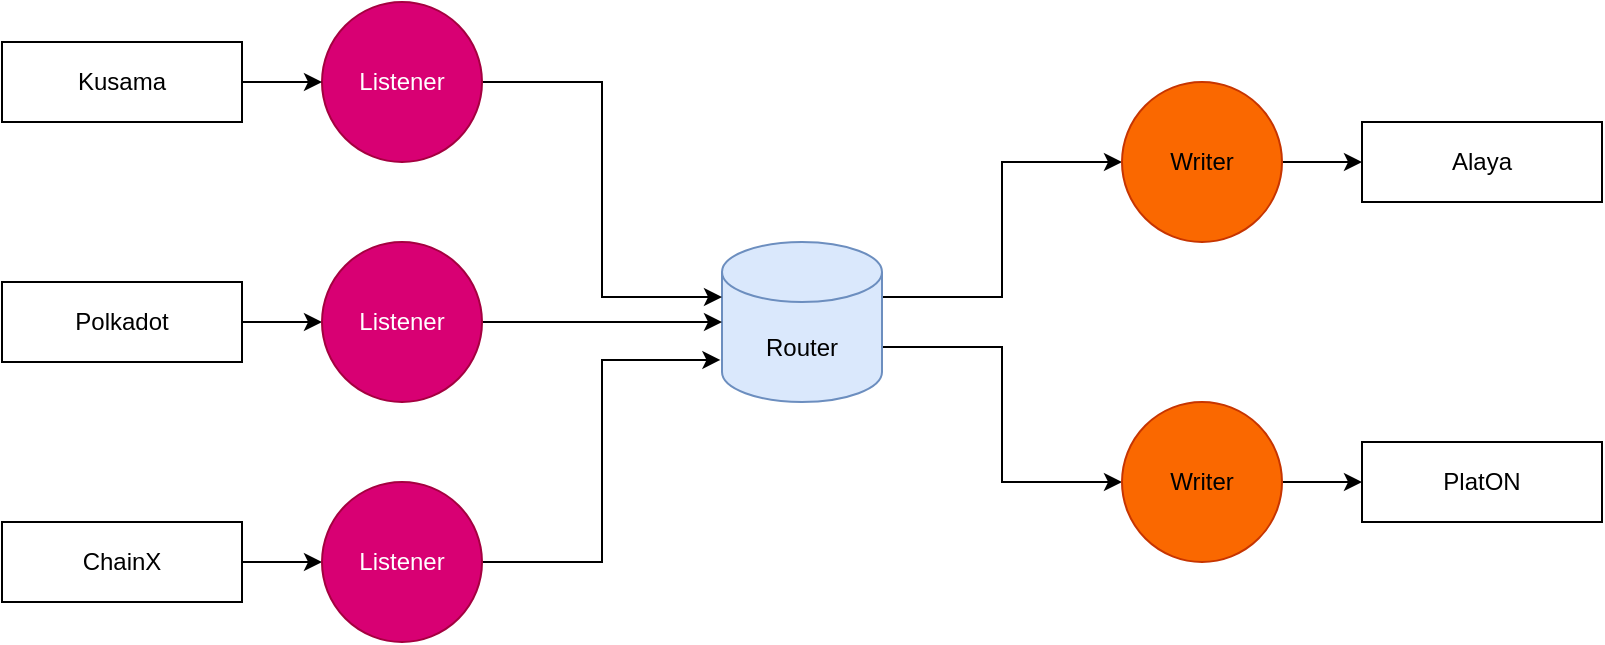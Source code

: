 <mxfile version="14.6.13" type="github">
  <diagram id="asCBje-i30miSvZEYgSj" name="第 1 页">
    <mxGraphModel dx="1185" dy="751" grid="1" gridSize="10" guides="1" tooltips="1" connect="1" arrows="1" fold="1" page="1" pageScale="1" pageWidth="827" pageHeight="1169" math="0" shadow="0">
      <root>
        <mxCell id="0" />
        <mxCell id="1" parent="0" />
        <mxCell id="Mn7SLbsGn0sgGQLMaBHH-30" style="edgeStyle=orthogonalEdgeStyle;rounded=0;orthogonalLoop=1;jettySize=auto;html=1;exitX=1;exitY=0;exitDx=0;exitDy=27.5;exitPerimeter=0;entryX=0;entryY=0.5;entryDx=0;entryDy=0;" edge="1" parent="1" source="Mn7SLbsGn0sgGQLMaBHH-2" target="Mn7SLbsGn0sgGQLMaBHH-3">
          <mxGeometry relative="1" as="geometry" />
        </mxCell>
        <mxCell id="Mn7SLbsGn0sgGQLMaBHH-32" style="edgeStyle=orthogonalEdgeStyle;rounded=0;orthogonalLoop=1;jettySize=auto;html=1;exitX=1;exitY=0;exitDx=0;exitDy=52.5;exitPerimeter=0;entryX=0;entryY=0.5;entryDx=0;entryDy=0;" edge="1" parent="1" source="Mn7SLbsGn0sgGQLMaBHH-2" target="Mn7SLbsGn0sgGQLMaBHH-19">
          <mxGeometry relative="1" as="geometry" />
        </mxCell>
        <mxCell id="Mn7SLbsGn0sgGQLMaBHH-2" value="Router" style="shape=cylinder3;whiteSpace=wrap;html=1;boundedLbl=1;backgroundOutline=1;size=15;fillColor=#dae8fc;strokeColor=#6c8ebf;" vertex="1" parent="1">
          <mxGeometry x="400" y="480" width="80" height="80" as="geometry" />
        </mxCell>
        <mxCell id="Mn7SLbsGn0sgGQLMaBHH-33" style="edgeStyle=orthogonalEdgeStyle;rounded=0;orthogonalLoop=1;jettySize=auto;html=1;exitX=1;exitY=0.5;exitDx=0;exitDy=0;entryX=0;entryY=0.5;entryDx=0;entryDy=0;" edge="1" parent="1" source="Mn7SLbsGn0sgGQLMaBHH-3" target="Mn7SLbsGn0sgGQLMaBHH-14">
          <mxGeometry relative="1" as="geometry" />
        </mxCell>
        <mxCell id="Mn7SLbsGn0sgGQLMaBHH-3" value="Writer" style="ellipse;whiteSpace=wrap;html=1;aspect=fixed;fillColor=#fa6800;strokeColor=#C73500;fontColor=#000000;" vertex="1" parent="1">
          <mxGeometry x="600" y="400" width="80" height="80" as="geometry" />
        </mxCell>
        <mxCell id="Mn7SLbsGn0sgGQLMaBHH-27" style="edgeStyle=orthogonalEdgeStyle;rounded=0;orthogonalLoop=1;jettySize=auto;html=1;exitX=1;exitY=0.5;exitDx=0;exitDy=0;entryX=0;entryY=0;entryDx=0;entryDy=27.5;entryPerimeter=0;" edge="1" parent="1" source="Mn7SLbsGn0sgGQLMaBHH-5" target="Mn7SLbsGn0sgGQLMaBHH-2">
          <mxGeometry relative="1" as="geometry" />
        </mxCell>
        <mxCell id="Mn7SLbsGn0sgGQLMaBHH-5" value="Listener" style="ellipse;whiteSpace=wrap;html=1;aspect=fixed;fillColor=#d80073;strokeColor=#A50040;fontColor=#ffffff;" vertex="1" parent="1">
          <mxGeometry x="200" y="360" width="80" height="80" as="geometry" />
        </mxCell>
        <mxCell id="Mn7SLbsGn0sgGQLMaBHH-23" style="edgeStyle=orthogonalEdgeStyle;rounded=0;orthogonalLoop=1;jettySize=auto;html=1;exitX=1;exitY=0.5;exitDx=0;exitDy=0;entryX=0;entryY=0.5;entryDx=0;entryDy=0;" edge="1" parent="1" source="Mn7SLbsGn0sgGQLMaBHH-7" target="Mn7SLbsGn0sgGQLMaBHH-5">
          <mxGeometry relative="1" as="geometry" />
        </mxCell>
        <mxCell id="Mn7SLbsGn0sgGQLMaBHH-7" value="Kusama" style="rounded=0;whiteSpace=wrap;html=1;" vertex="1" parent="1">
          <mxGeometry x="40" y="380" width="120" height="40" as="geometry" />
        </mxCell>
        <mxCell id="Mn7SLbsGn0sgGQLMaBHH-25" style="edgeStyle=orthogonalEdgeStyle;rounded=0;orthogonalLoop=1;jettySize=auto;html=1;exitX=1;exitY=0.5;exitDx=0;exitDy=0;entryX=0;entryY=0.5;entryDx=0;entryDy=0;" edge="1" parent="1" source="Mn7SLbsGn0sgGQLMaBHH-10" target="Mn7SLbsGn0sgGQLMaBHH-13">
          <mxGeometry relative="1" as="geometry" />
        </mxCell>
        <mxCell id="Mn7SLbsGn0sgGQLMaBHH-10" value="ChainX" style="rounded=0;whiteSpace=wrap;html=1;" vertex="1" parent="1">
          <mxGeometry x="40" y="620" width="120" height="40" as="geometry" />
        </mxCell>
        <mxCell id="Mn7SLbsGn0sgGQLMaBHH-24" style="edgeStyle=orthogonalEdgeStyle;rounded=0;orthogonalLoop=1;jettySize=auto;html=1;exitX=1;exitY=0.5;exitDx=0;exitDy=0;entryX=0;entryY=0.5;entryDx=0;entryDy=0;" edge="1" parent="1" source="Mn7SLbsGn0sgGQLMaBHH-11" target="Mn7SLbsGn0sgGQLMaBHH-12">
          <mxGeometry relative="1" as="geometry" />
        </mxCell>
        <mxCell id="Mn7SLbsGn0sgGQLMaBHH-11" value="Polkadot" style="rounded=0;whiteSpace=wrap;html=1;" vertex="1" parent="1">
          <mxGeometry x="40" y="500" width="120" height="40" as="geometry" />
        </mxCell>
        <mxCell id="Mn7SLbsGn0sgGQLMaBHH-28" style="edgeStyle=orthogonalEdgeStyle;rounded=0;orthogonalLoop=1;jettySize=auto;html=1;exitX=1;exitY=0.5;exitDx=0;exitDy=0;entryX=0;entryY=0.5;entryDx=0;entryDy=0;entryPerimeter=0;" edge="1" parent="1" source="Mn7SLbsGn0sgGQLMaBHH-12" target="Mn7SLbsGn0sgGQLMaBHH-2">
          <mxGeometry relative="1" as="geometry" />
        </mxCell>
        <mxCell id="Mn7SLbsGn0sgGQLMaBHH-12" value="Listener" style="ellipse;whiteSpace=wrap;html=1;aspect=fixed;fillColor=#d80073;strokeColor=#A50040;fontColor=#ffffff;" vertex="1" parent="1">
          <mxGeometry x="200" y="480" width="80" height="80" as="geometry" />
        </mxCell>
        <mxCell id="Mn7SLbsGn0sgGQLMaBHH-29" style="edgeStyle=orthogonalEdgeStyle;rounded=0;orthogonalLoop=1;jettySize=auto;html=1;exitX=1;exitY=0.5;exitDx=0;exitDy=0;entryX=-0.01;entryY=0.737;entryDx=0;entryDy=0;entryPerimeter=0;" edge="1" parent="1" source="Mn7SLbsGn0sgGQLMaBHH-13" target="Mn7SLbsGn0sgGQLMaBHH-2">
          <mxGeometry relative="1" as="geometry" />
        </mxCell>
        <mxCell id="Mn7SLbsGn0sgGQLMaBHH-13" value="Listener" style="ellipse;whiteSpace=wrap;html=1;aspect=fixed;fillColor=#d80073;strokeColor=#A50040;fontColor=#ffffff;" vertex="1" parent="1">
          <mxGeometry x="200" y="600" width="80" height="80" as="geometry" />
        </mxCell>
        <mxCell id="Mn7SLbsGn0sgGQLMaBHH-14" value="Alaya" style="rounded=0;whiteSpace=wrap;html=1;" vertex="1" parent="1">
          <mxGeometry x="720" y="420" width="120" height="40" as="geometry" />
        </mxCell>
        <mxCell id="Mn7SLbsGn0sgGQLMaBHH-34" style="edgeStyle=orthogonalEdgeStyle;rounded=0;orthogonalLoop=1;jettySize=auto;html=1;exitX=1;exitY=0.5;exitDx=0;exitDy=0;entryX=0;entryY=0.5;entryDx=0;entryDy=0;" edge="1" parent="1" source="Mn7SLbsGn0sgGQLMaBHH-19" target="Mn7SLbsGn0sgGQLMaBHH-20">
          <mxGeometry relative="1" as="geometry" />
        </mxCell>
        <mxCell id="Mn7SLbsGn0sgGQLMaBHH-19" value="&lt;span&gt;Writer&lt;/span&gt;" style="ellipse;whiteSpace=wrap;html=1;aspect=fixed;fillColor=#fa6800;strokeColor=#C73500;fontColor=#000000;" vertex="1" parent="1">
          <mxGeometry x="600" y="560" width="80" height="80" as="geometry" />
        </mxCell>
        <mxCell id="Mn7SLbsGn0sgGQLMaBHH-20" value="PlatON" style="rounded=0;whiteSpace=wrap;html=1;" vertex="1" parent="1">
          <mxGeometry x="720" y="580" width="120" height="40" as="geometry" />
        </mxCell>
      </root>
    </mxGraphModel>
  </diagram>
</mxfile>
